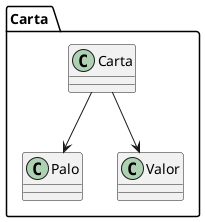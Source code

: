 @startuml Diagrama Paquetes Carta

package "Carta " {
    class Carta
    class Palo
    class Valor
}

Carta --> Palo
Carta --> Valor

@enduml